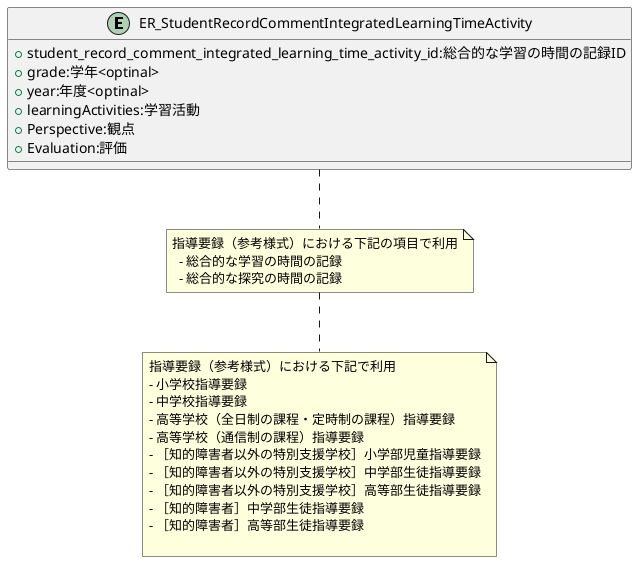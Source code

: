 @startuml

entity "ER_StudentRecordCommentIntegratedLearningTimeActivity"{
    + student_record_comment_integrated_learning_time_activity_id:総合的な学習の時間の記録ID
    + grade:学年<optinal>
    + year:年度<optinal>
    + learningActivities:学習活動
    + Perspective:観点
    + Evaluation:評価
}

note bottom
指導要録（参考様式）における下記の項目で利用
  - 総合的な学習の時間の記録
  - 総合的な探究の時間の記録
end note

note bottom
指導要録（参考様式）における下記で利用
- 小学校指導要録
- 中学校指導要録
- 高等学校（全日制の課程・定時制の課程）指導要録
- 高等学校（通信制の課程）指導要録
- ［知的障害者以外の特別支援学校］小学部児童指導要録
- ［知的障害者以外の特別支援学校］中学部生徒指導要録
- ［知的障害者以外の特別支援学校］高等部生徒指導要録
- ［知的障害者］中学部生徒指導要録
- ［知的障害者］高等部生徒指導要録

end note

@enduml
